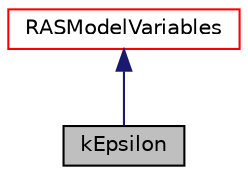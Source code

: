 digraph "kEpsilon"
{
  bgcolor="transparent";
  edge [fontname="Helvetica",fontsize="10",labelfontname="Helvetica",labelfontsize="10"];
  node [fontname="Helvetica",fontsize="10",shape=record];
  Node1 [label="kEpsilon",height=0.2,width=0.4,color="black", fillcolor="grey75", style="filled" fontcolor="black"];
  Node2 -> Node1 [dir="back",color="midnightblue",fontsize="10",style="solid",fontname="Helvetica"];
  Node2 [label="RASModelVariables",height=0.2,width=0.4,color="red",URL="$classFoam_1_1incompressible_1_1RASModelVariables.html",tooltip="Abstract base class for objective functions. No point in making this runTime selectable since its chi..."];
}
